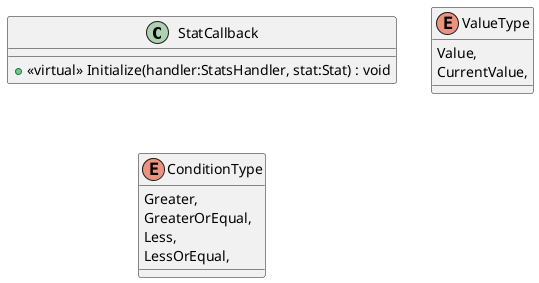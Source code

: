 @startuml
class StatCallback {
    + <<virtual>> Initialize(handler:StatsHandler, stat:Stat) : void
}
enum ValueType {
    Value,
    CurrentValue,
}
enum ConditionType {
    Greater,
    GreaterOrEqual,
    Less,
    LessOrEqual,
}
@enduml
